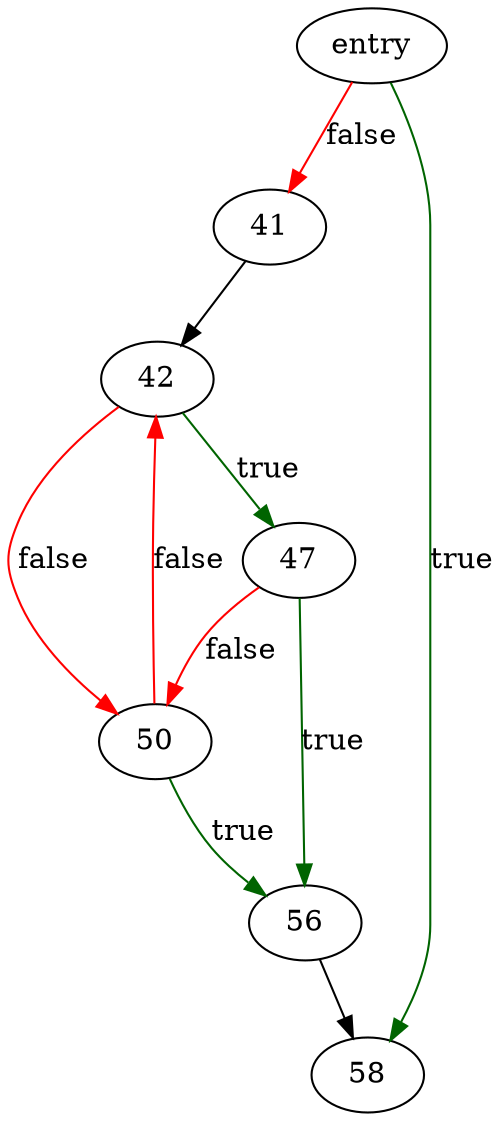 digraph "ftoastr" {
	// Node definitions.
	5 [label=entry];
	41;
	42;
	47;
	50;
	56;
	58;

	// Edge definitions.
	5 -> 41 [
		color=red
		label=false
	];
	5 -> 58 [
		color=darkgreen
		label=true
	];
	41 -> 42;
	42 -> 47 [
		color=darkgreen
		label=true
	];
	42 -> 50 [
		color=red
		label=false
	];
	47 -> 50 [
		color=red
		label=false
	];
	47 -> 56 [
		color=darkgreen
		label=true
	];
	50 -> 42 [
		color=red
		label=false
	];
	50 -> 56 [
		color=darkgreen
		label=true
	];
	56 -> 58;
}